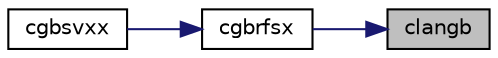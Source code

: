 digraph "clangb"
{
 // LATEX_PDF_SIZE
  edge [fontname="Helvetica",fontsize="10",labelfontname="Helvetica",labelfontsize="10"];
  node [fontname="Helvetica",fontsize="10",shape=record];
  rankdir="RL";
  Node1 [label="clangb",height=0.2,width=0.4,color="black", fillcolor="grey75", style="filled", fontcolor="black",tooltip="CLANGB returns the value of the 1-norm, Frobenius norm, infinity-norm, or the largest absolute value ..."];
  Node1 -> Node2 [dir="back",color="midnightblue",fontsize="10",style="solid",fontname="Helvetica"];
  Node2 [label="cgbrfsx",height=0.2,width=0.4,color="black", fillcolor="white", style="filled",URL="$cgbrfsx_8f.html#af9b3139572990172c3ff37bd77d1486c",tooltip="CGBRFSX"];
  Node2 -> Node3 [dir="back",color="midnightblue",fontsize="10",style="solid",fontname="Helvetica"];
  Node3 [label="cgbsvxx",height=0.2,width=0.4,color="black", fillcolor="white", style="filled",URL="$cgbsvxx_8f.html#a366c297439ac18cfefeb91629d44f2cb",tooltip="CGBSVXX computes the solution to system of linear equations A * X = B for GB matrices"];
}
